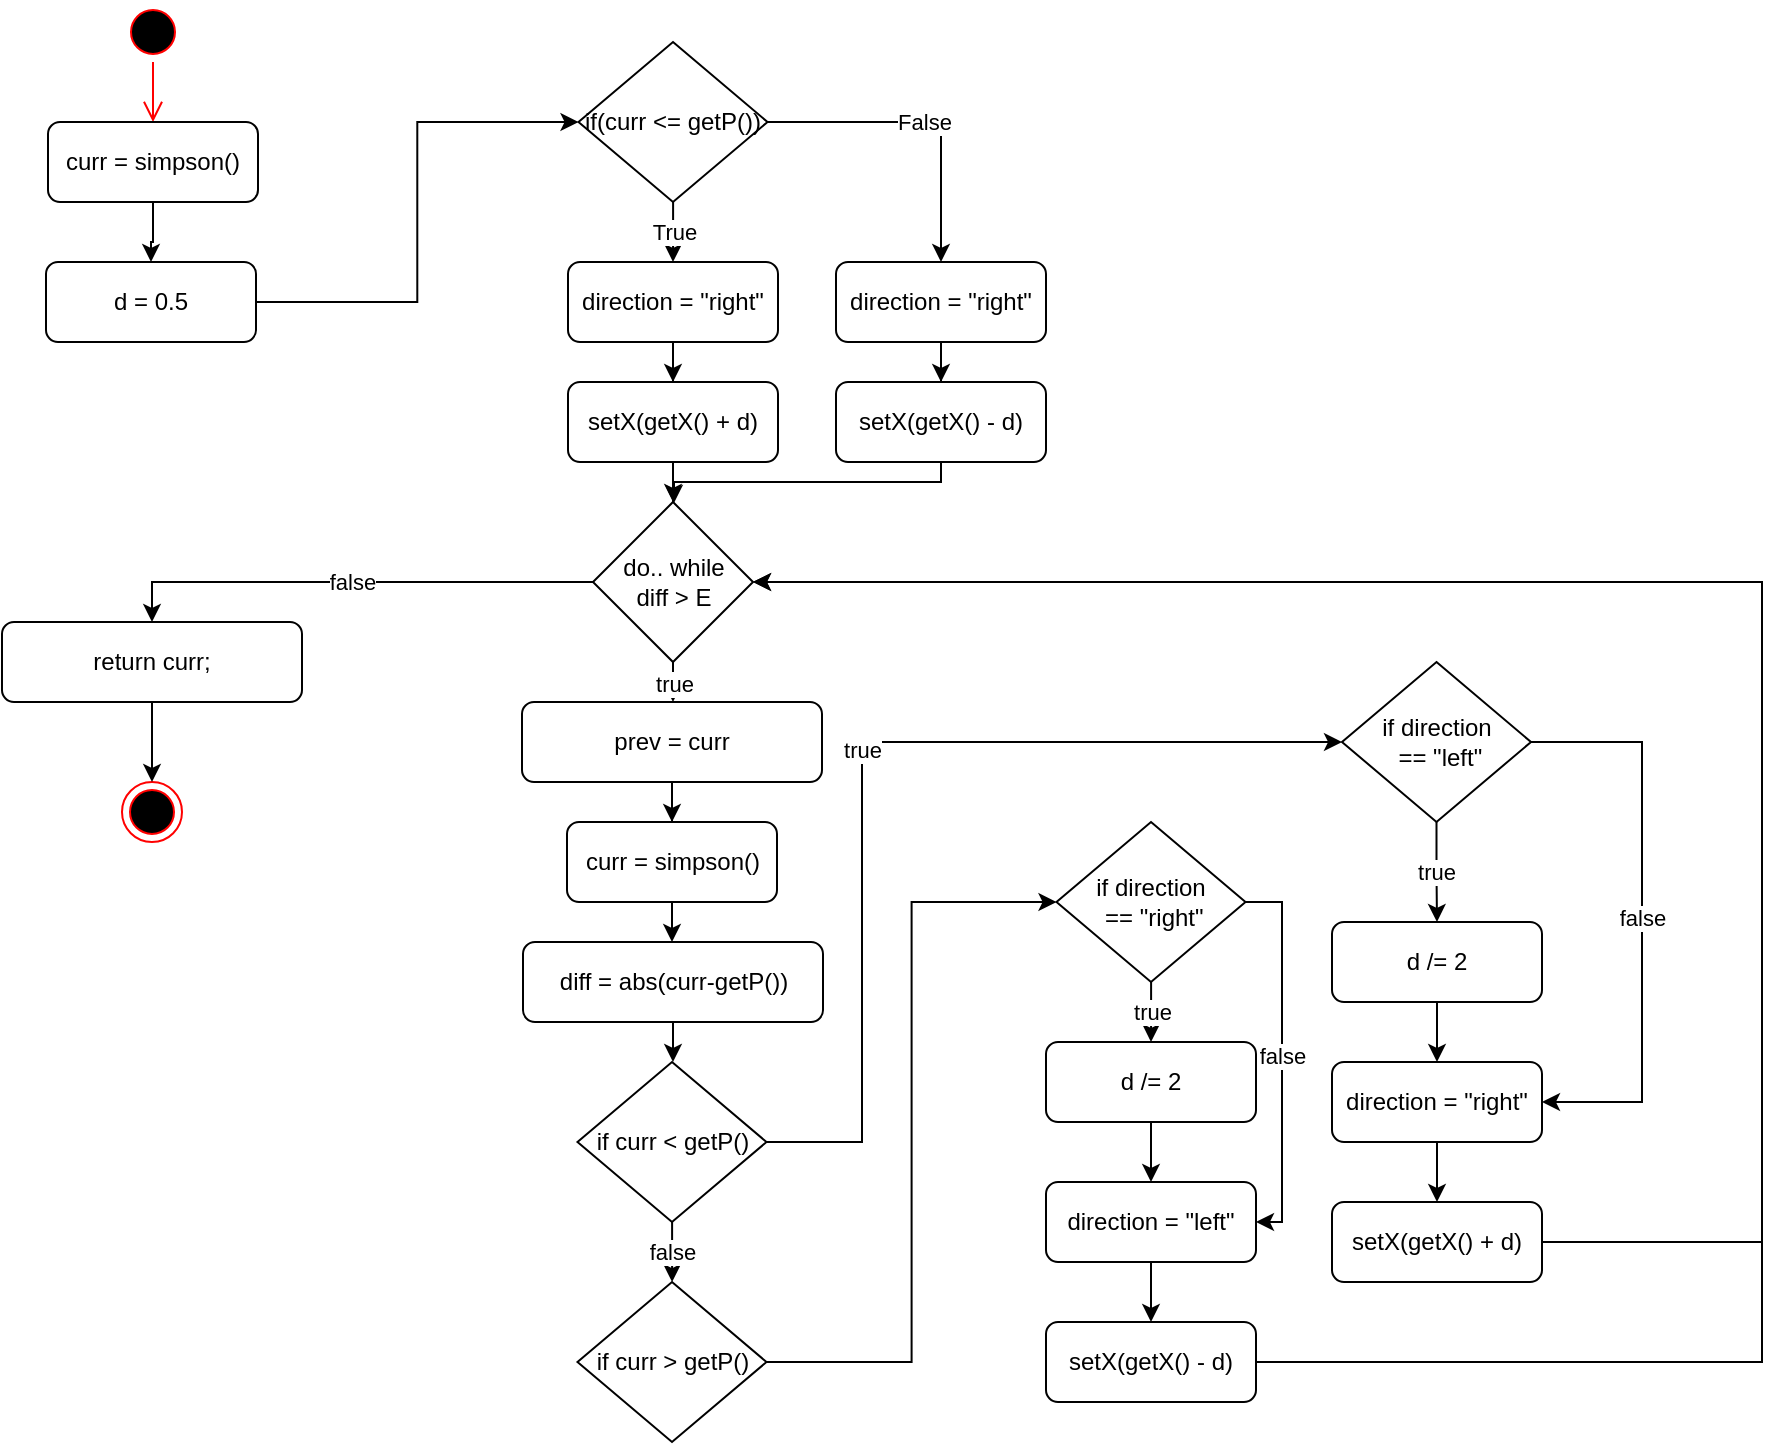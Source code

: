 <mxfile version="14.5.1" type="device" pages="3"><diagram id="oaTV6Ir0N88KlvQQcboj" name="approximate()"><mxGraphModel dx="1447" dy="948" grid="1" gridSize="10" guides="1" tooltips="1" connect="1" arrows="1" fold="1" page="1" pageScale="1" pageWidth="850" pageHeight="1100" math="0" shadow="0"><root><mxCell id="0"/><mxCell id="1" parent="0"/><mxCell id="blfq5vx8EWsmMbGA7beT-1" value="" style="ellipse;html=1;shape=endState;fillColor=#000000;strokeColor=#ff0000;" parent="1" vertex="1"><mxGeometry x="140" y="650" width="30" height="30" as="geometry"/></mxCell><mxCell id="blfq5vx8EWsmMbGA7beT-2" value="" style="ellipse;html=1;shape=startState;fillColor=#000000;strokeColor=#ff0000;" parent="1" vertex="1"><mxGeometry x="140.5" y="260" width="30" height="30" as="geometry"/></mxCell><mxCell id="blfq5vx8EWsmMbGA7beT-3" value="" style="edgeStyle=orthogonalEdgeStyle;html=1;verticalAlign=bottom;endArrow=open;endSize=8;strokeColor=#ff0000;entryX=0.5;entryY=0;entryDx=0;entryDy=0;" parent="1" source="blfq5vx8EWsmMbGA7beT-2" target="blfq5vx8EWsmMbGA7beT-4" edge="1"><mxGeometry relative="1" as="geometry"><mxPoint x="148.75" y="230" as="targetPoint"/></mxGeometry></mxCell><mxCell id="blfq5vx8EWsmMbGA7beT-9" style="edgeStyle=orthogonalEdgeStyle;rounded=0;orthogonalLoop=1;jettySize=auto;html=1;" parent="1" source="blfq5vx8EWsmMbGA7beT-4" target="blfq5vx8EWsmMbGA7beT-5" edge="1"><mxGeometry relative="1" as="geometry"/></mxCell><mxCell id="blfq5vx8EWsmMbGA7beT-4" value="curr = simpson()" style="rounded=1;whiteSpace=wrap;html=1;" parent="1" vertex="1"><mxGeometry x="103" y="320" width="105" height="40" as="geometry"/></mxCell><mxCell id="blfq5vx8EWsmMbGA7beT-20" style="edgeStyle=orthogonalEdgeStyle;rounded=0;orthogonalLoop=1;jettySize=auto;html=1;entryX=0;entryY=0.5;entryDx=0;entryDy=0;" parent="1" source="blfq5vx8EWsmMbGA7beT-5" target="xNlffjlv7lJzPDLzJxzF-3" edge="1"><mxGeometry relative="1" as="geometry"><mxPoint x="155.5" y="460" as="targetPoint"/></mxGeometry></mxCell><mxCell id="blfq5vx8EWsmMbGA7beT-5" value="d = 0.5" style="rounded=1;whiteSpace=wrap;html=1;" parent="1" vertex="1"><mxGeometry x="102" y="390" width="105" height="40" as="geometry"/></mxCell><mxCell id="blfq5vx8EWsmMbGA7beT-13" style="edgeStyle=orthogonalEdgeStyle;rounded=0;orthogonalLoop=1;jettySize=auto;html=1;" parent="1" source="blfq5vx8EWsmMbGA7beT-11" target="blfq5vx8EWsmMbGA7beT-1" edge="1"><mxGeometry relative="1" as="geometry"/></mxCell><mxCell id="blfq5vx8EWsmMbGA7beT-11" value="return curr;" style="rounded=1;whiteSpace=wrap;html=1;" parent="1" vertex="1"><mxGeometry x="80" y="570" width="150" height="40" as="geometry"/></mxCell><mxCell id="blfq5vx8EWsmMbGA7beT-38" value="true" style="edgeStyle=orthogonalEdgeStyle;rounded=0;orthogonalLoop=1;jettySize=auto;html=1;entryX=0.5;entryY=0;entryDx=0;entryDy=0;" parent="1" source="blfq5vx8EWsmMbGA7beT-16" target="blfq5vx8EWsmMbGA7beT-33" edge="1"><mxGeometry relative="1" as="geometry"/></mxCell><mxCell id="blfq5vx8EWsmMbGA7beT-68" value="false" style="edgeStyle=orthogonalEdgeStyle;rounded=0;orthogonalLoop=1;jettySize=auto;html=1;entryX=0.5;entryY=0;entryDx=0;entryDy=0;" parent="1" source="blfq5vx8EWsmMbGA7beT-16" target="blfq5vx8EWsmMbGA7beT-11" edge="1"><mxGeometry relative="1" as="geometry"/></mxCell><mxCell id="blfq5vx8EWsmMbGA7beT-16" value="&amp;nbsp; &amp;nbsp;do.. while&amp;nbsp; &amp;nbsp; diff &amp;gt; E" style="rhombus;whiteSpace=wrap;html=1;" parent="1" vertex="1"><mxGeometry x="375.5" y="510" width="80" height="80" as="geometry"/></mxCell><mxCell id="blfq5vx8EWsmMbGA7beT-40" style="edgeStyle=orthogonalEdgeStyle;rounded=0;orthogonalLoop=1;jettySize=auto;html=1;" parent="1" source="blfq5vx8EWsmMbGA7beT-33" target="blfq5vx8EWsmMbGA7beT-39" edge="1"><mxGeometry relative="1" as="geometry"/></mxCell><mxCell id="blfq5vx8EWsmMbGA7beT-33" value="prev = curr" style="rounded=1;whiteSpace=wrap;html=1;" parent="1" vertex="1"><mxGeometry x="340" y="610" width="150" height="40" as="geometry"/></mxCell><mxCell id="xNlffjlv7lJzPDLzJxzF-15" style="edgeStyle=orthogonalEdgeStyle;rounded=0;orthogonalLoop=1;jettySize=auto;html=1;" parent="1" source="blfq5vx8EWsmMbGA7beT-39" target="xNlffjlv7lJzPDLzJxzF-14" edge="1"><mxGeometry relative="1" as="geometry"/></mxCell><mxCell id="blfq5vx8EWsmMbGA7beT-39" value="curr = simpson()" style="rounded=1;whiteSpace=wrap;html=1;" parent="1" vertex="1"><mxGeometry x="362.5" y="670" width="105" height="40" as="geometry"/></mxCell><mxCell id="blfq5vx8EWsmMbGA7beT-44" value="false" style="edgeStyle=orthogonalEdgeStyle;rounded=0;orthogonalLoop=1;jettySize=auto;html=1;" parent="1" source="blfq5vx8EWsmMbGA7beT-41" target="blfq5vx8EWsmMbGA7beT-42" edge="1"><mxGeometry relative="1" as="geometry"/></mxCell><mxCell id="blfq5vx8EWsmMbGA7beT-47" value="true" style="edgeStyle=orthogonalEdgeStyle;rounded=0;orthogonalLoop=1;jettySize=auto;html=1;entryX=0;entryY=0.5;entryDx=0;entryDy=0;exitX=1;exitY=0.5;exitDx=0;exitDy=0;" parent="1" source="blfq5vx8EWsmMbGA7beT-41" target="blfq5vx8EWsmMbGA7beT-46" edge="1"><mxGeometry relative="1" as="geometry"><Array as="points"><mxPoint x="510" y="830"/><mxPoint x="510" y="630"/></Array></mxGeometry></mxCell><mxCell id="blfq5vx8EWsmMbGA7beT-41" value="if curr &amp;lt; getP()" style="rhombus;whiteSpace=wrap;html=1;" parent="1" vertex="1"><mxGeometry x="367.75" y="790" width="94.5" height="80" as="geometry"/></mxCell><mxCell id="blfq5vx8EWsmMbGA7beT-51" style="edgeStyle=orthogonalEdgeStyle;rounded=0;orthogonalLoop=1;jettySize=auto;html=1;entryX=0;entryY=0.5;entryDx=0;entryDy=0;" parent="1" source="blfq5vx8EWsmMbGA7beT-42" target="blfq5vx8EWsmMbGA7beT-49" edge="1"><mxGeometry relative="1" as="geometry"/></mxCell><mxCell id="blfq5vx8EWsmMbGA7beT-42" value="if curr &amp;gt; getP()" style="rhombus;whiteSpace=wrap;html=1;" parent="1" vertex="1"><mxGeometry x="367.75" y="900" width="94.5" height="80" as="geometry"/></mxCell><mxCell id="blfq5vx8EWsmMbGA7beT-56" style="edgeStyle=orthogonalEdgeStyle;rounded=0;orthogonalLoop=1;jettySize=auto;html=1;entryX=0.5;entryY=0;entryDx=0;entryDy=0;" parent="1" source="blfq5vx8EWsmMbGA7beT-45" target="blfq5vx8EWsmMbGA7beT-55" edge="1"><mxGeometry relative="1" as="geometry"/></mxCell><mxCell id="blfq5vx8EWsmMbGA7beT-45" value="d /= 2" style="rounded=1;whiteSpace=wrap;html=1;" parent="1" vertex="1"><mxGeometry x="745" y="720" width="105" height="40" as="geometry"/></mxCell><mxCell id="blfq5vx8EWsmMbGA7beT-50" value="true" style="edgeStyle=orthogonalEdgeStyle;rounded=0;orthogonalLoop=1;jettySize=auto;html=1;" parent="1" source="blfq5vx8EWsmMbGA7beT-46" target="blfq5vx8EWsmMbGA7beT-45" edge="1"><mxGeometry relative="1" as="geometry"/></mxCell><mxCell id="blfq5vx8EWsmMbGA7beT-60" value="false" style="edgeStyle=orthogonalEdgeStyle;rounded=0;orthogonalLoop=1;jettySize=auto;html=1;entryX=1;entryY=0.5;entryDx=0;entryDy=0;" parent="1" source="blfq5vx8EWsmMbGA7beT-46" target="blfq5vx8EWsmMbGA7beT-55" edge="1"><mxGeometry relative="1" as="geometry"><Array as="points"><mxPoint x="900" y="630"/><mxPoint x="900" y="810"/></Array></mxGeometry></mxCell><mxCell id="blfq5vx8EWsmMbGA7beT-46" value="if direction&lt;br&gt;&amp;nbsp;== &quot;left&quot;" style="rhombus;whiteSpace=wrap;html=1;" parent="1" vertex="1"><mxGeometry x="750" y="590" width="94.5" height="80" as="geometry"/></mxCell><mxCell id="blfq5vx8EWsmMbGA7beT-54" value="true" style="edgeStyle=orthogonalEdgeStyle;rounded=0;orthogonalLoop=1;jettySize=auto;html=1;entryX=0.5;entryY=0;entryDx=0;entryDy=0;" parent="1" source="blfq5vx8EWsmMbGA7beT-49" target="blfq5vx8EWsmMbGA7beT-53" edge="1"><mxGeometry relative="1" as="geometry"/></mxCell><mxCell id="blfq5vx8EWsmMbGA7beT-59" value="false" style="edgeStyle=orthogonalEdgeStyle;rounded=0;orthogonalLoop=1;jettySize=auto;html=1;entryX=1;entryY=0.5;entryDx=0;entryDy=0;" parent="1" source="blfq5vx8EWsmMbGA7beT-49" target="blfq5vx8EWsmMbGA7beT-57" edge="1"><mxGeometry relative="1" as="geometry"><Array as="points"><mxPoint x="720" y="710"/><mxPoint x="720" y="870"/></Array></mxGeometry></mxCell><mxCell id="blfq5vx8EWsmMbGA7beT-49" value="if direction&lt;br&gt;&amp;nbsp;== &quot;right&quot;" style="rhombus;whiteSpace=wrap;html=1;" parent="1" vertex="1"><mxGeometry x="607.25" y="670" width="94.5" height="80" as="geometry"/></mxCell><mxCell id="blfq5vx8EWsmMbGA7beT-58" style="edgeStyle=orthogonalEdgeStyle;rounded=0;orthogonalLoop=1;jettySize=auto;html=1;entryX=0.5;entryY=0;entryDx=0;entryDy=0;" parent="1" source="blfq5vx8EWsmMbGA7beT-53" target="blfq5vx8EWsmMbGA7beT-57" edge="1"><mxGeometry relative="1" as="geometry"/></mxCell><mxCell id="blfq5vx8EWsmMbGA7beT-53" value="d /= 2" style="rounded=1;whiteSpace=wrap;html=1;" parent="1" vertex="1"><mxGeometry x="602" y="780" width="105" height="40" as="geometry"/></mxCell><mxCell id="blfq5vx8EWsmMbGA7beT-71" style="edgeStyle=orthogonalEdgeStyle;rounded=0;orthogonalLoop=1;jettySize=auto;html=1;" parent="1" source="blfq5vx8EWsmMbGA7beT-55" target="blfq5vx8EWsmMbGA7beT-61" edge="1"><mxGeometry relative="1" as="geometry"/></mxCell><mxCell id="blfq5vx8EWsmMbGA7beT-55" value="direction = &quot;right&quot;" style="rounded=1;whiteSpace=wrap;html=1;" parent="1" vertex="1"><mxGeometry x="745" y="790" width="105" height="40" as="geometry"/></mxCell><mxCell id="blfq5vx8EWsmMbGA7beT-64" style="edgeStyle=orthogonalEdgeStyle;rounded=0;orthogonalLoop=1;jettySize=auto;html=1;" parent="1" source="blfq5vx8EWsmMbGA7beT-57" target="blfq5vx8EWsmMbGA7beT-62" edge="1"><mxGeometry relative="1" as="geometry"/></mxCell><mxCell id="blfq5vx8EWsmMbGA7beT-57" value="direction = &quot;left&quot;" style="rounded=1;whiteSpace=wrap;html=1;" parent="1" vertex="1"><mxGeometry x="602" y="850" width="105" height="40" as="geometry"/></mxCell><mxCell id="xNlffjlv7lJzPDLzJxzF-17" style="edgeStyle=orthogonalEdgeStyle;rounded=0;orthogonalLoop=1;jettySize=auto;html=1;entryX=1;entryY=0.5;entryDx=0;entryDy=0;" parent="1" source="blfq5vx8EWsmMbGA7beT-61" target="blfq5vx8EWsmMbGA7beT-16" edge="1"><mxGeometry relative="1" as="geometry"><Array as="points"><mxPoint x="960" y="880"/><mxPoint x="960" y="550"/></Array></mxGeometry></mxCell><mxCell id="blfq5vx8EWsmMbGA7beT-61" value="setX(getX() + d)" style="rounded=1;whiteSpace=wrap;html=1;" parent="1" vertex="1"><mxGeometry x="745" y="860" width="105" height="40" as="geometry"/></mxCell><mxCell id="blfq5vx8EWsmMbGA7beT-65" style="edgeStyle=orthogonalEdgeStyle;rounded=0;orthogonalLoop=1;jettySize=auto;html=1;entryX=1;entryY=0.5;entryDx=0;entryDy=0;" parent="1" source="blfq5vx8EWsmMbGA7beT-62" target="blfq5vx8EWsmMbGA7beT-16" edge="1"><mxGeometry relative="1" as="geometry"><mxPoint x="654.5" y="1000" as="targetPoint"/><Array as="points"><mxPoint x="960" y="940"/><mxPoint x="960" y="550"/></Array></mxGeometry></mxCell><mxCell id="blfq5vx8EWsmMbGA7beT-62" value="setX(getX() - d)" style="rounded=1;whiteSpace=wrap;html=1;" parent="1" vertex="1"><mxGeometry x="602" y="920" width="105" height="40" as="geometry"/></mxCell><mxCell id="xNlffjlv7lJzPDLzJxzF-6" value="True" style="edgeStyle=orthogonalEdgeStyle;rounded=0;orthogonalLoop=1;jettySize=auto;html=1;" parent="1" source="xNlffjlv7lJzPDLzJxzF-3" target="xNlffjlv7lJzPDLzJxzF-4" edge="1"><mxGeometry relative="1" as="geometry"/></mxCell><mxCell id="xNlffjlv7lJzPDLzJxzF-11" value="False" style="edgeStyle=orthogonalEdgeStyle;rounded=0;orthogonalLoop=1;jettySize=auto;html=1;entryX=0.5;entryY=0;entryDx=0;entryDy=0;" parent="1" source="xNlffjlv7lJzPDLzJxzF-3" target="xNlffjlv7lJzPDLzJxzF-9" edge="1"><mxGeometry relative="1" as="geometry"/></mxCell><mxCell id="xNlffjlv7lJzPDLzJxzF-3" value="if(curr &amp;lt;= getP())" style="rhombus;whiteSpace=wrap;html=1;" parent="1" vertex="1"><mxGeometry x="368.25" y="280" width="94.5" height="80" as="geometry"/></mxCell><mxCell id="xNlffjlv7lJzPDLzJxzF-7" style="edgeStyle=orthogonalEdgeStyle;rounded=0;orthogonalLoop=1;jettySize=auto;html=1;" parent="1" source="xNlffjlv7lJzPDLzJxzF-4" target="xNlffjlv7lJzPDLzJxzF-5" edge="1"><mxGeometry relative="1" as="geometry"/></mxCell><mxCell id="xNlffjlv7lJzPDLzJxzF-4" value="direction = &quot;right&quot;" style="rounded=1;whiteSpace=wrap;html=1;" parent="1" vertex="1"><mxGeometry x="363" y="390" width="105" height="40" as="geometry"/></mxCell><mxCell id="xNlffjlv7lJzPDLzJxzF-8" style="edgeStyle=orthogonalEdgeStyle;rounded=0;orthogonalLoop=1;jettySize=auto;html=1;" parent="1" source="xNlffjlv7lJzPDLzJxzF-5" target="blfq5vx8EWsmMbGA7beT-16" edge="1"><mxGeometry relative="1" as="geometry"/></mxCell><mxCell id="xNlffjlv7lJzPDLzJxzF-5" value="setX(getX() + d)" style="rounded=1;whiteSpace=wrap;html=1;" parent="1" vertex="1"><mxGeometry x="363" y="450" width="105" height="40" as="geometry"/></mxCell><mxCell id="xNlffjlv7lJzPDLzJxzF-12" style="edgeStyle=orthogonalEdgeStyle;rounded=0;orthogonalLoop=1;jettySize=auto;html=1;" parent="1" source="xNlffjlv7lJzPDLzJxzF-9" target="xNlffjlv7lJzPDLzJxzF-10" edge="1"><mxGeometry relative="1" as="geometry"/></mxCell><mxCell id="xNlffjlv7lJzPDLzJxzF-9" value="direction = &quot;right&quot;" style="rounded=1;whiteSpace=wrap;html=1;" parent="1" vertex="1"><mxGeometry x="497" y="390" width="105" height="40" as="geometry"/></mxCell><mxCell id="xNlffjlv7lJzPDLzJxzF-13" style="edgeStyle=orthogonalEdgeStyle;rounded=0;orthogonalLoop=1;jettySize=auto;html=1;" parent="1" source="xNlffjlv7lJzPDLzJxzF-10" target="blfq5vx8EWsmMbGA7beT-16" edge="1"><mxGeometry relative="1" as="geometry"><Array as="points"><mxPoint x="550" y="500"/><mxPoint x="416" y="500"/></Array></mxGeometry></mxCell><mxCell id="xNlffjlv7lJzPDLzJxzF-10" value="setX(getX() - d)" style="rounded=1;whiteSpace=wrap;html=1;" parent="1" vertex="1"><mxGeometry x="497" y="450" width="105" height="40" as="geometry"/></mxCell><mxCell id="xNlffjlv7lJzPDLzJxzF-16" style="edgeStyle=orthogonalEdgeStyle;rounded=0;orthogonalLoop=1;jettySize=auto;html=1;" parent="1" source="xNlffjlv7lJzPDLzJxzF-14" target="blfq5vx8EWsmMbGA7beT-41" edge="1"><mxGeometry relative="1" as="geometry"/></mxCell><mxCell id="xNlffjlv7lJzPDLzJxzF-14" value="diff = abs(curr-getP())" style="rounded=1;whiteSpace=wrap;html=1;" parent="1" vertex="1"><mxGeometry x="340.5" y="730" width="150" height="40" as="geometry"/></mxCell></root></mxGraphModel></diagram><diagram name="Page-1" id="QRAjHtvRSMurgxlhlwwO"><mxGraphModel dx="868" dy="569" grid="1" gridSize="10" guides="1" tooltips="1" connect="1" arrows="1" fold="1" page="1" pageScale="1" pageWidth="850" pageHeight="1100" math="0" shadow="0"><root><mxCell id="0"/><mxCell id="1" parent="0"/><mxCell id="6PI9_STZwOecoc4hmLya-2" value="" style="ellipse;html=1;shape=startState;fillColor=#000000;strokeColor=#ff0000;" parent="1" vertex="1"><mxGeometry x="305" y="150" width="30" height="30" as="geometry"/></mxCell><mxCell id="6PI9_STZwOecoc4hmLya-3" value="" style="edgeStyle=orthogonalEdgeStyle;html=1;verticalAlign=bottom;endArrow=open;endSize=8;strokeColor=#ff0000;entryX=0.5;entryY=0;entryDx=0;entryDy=0;" parent="1" source="6PI9_STZwOecoc4hmLya-2" target="6PI9_STZwOecoc4hmLya-8" edge="1"><mxGeometry relative="1" as="geometry"><mxPoint x="705" y="470" as="targetPoint"/></mxGeometry></mxCell><mxCell id="6PI9_STZwOecoc4hmLya-7" value="" style="ellipse;html=1;shape=endState;fillColor=#000000;strokeColor=#ff0000;" parent="1" vertex="1"><mxGeometry x="305" y="690" width="30" height="30" as="geometry"/></mxCell><mxCell id="6PI9_STZwOecoc4hmLya-19" style="edgeStyle=orthogonalEdgeStyle;rounded=0;orthogonalLoop=1;jettySize=auto;html=1;" parent="1" source="6PI9_STZwOecoc4hmLya-8" target="6PI9_STZwOecoc4hmLya-9" edge="1"><mxGeometry relative="1" as="geometry"/></mxCell><mxCell id="6PI9_STZwOecoc4hmLya-8" value="Declarar io" style="rounded=1;whiteSpace=wrap;html=1;" parent="1" vertex="1"><mxGeometry x="260" y="230" width="120" height="40" as="geometry"/></mxCell><mxCell id="6PI9_STZwOecoc4hmLya-18" style="edgeStyle=orthogonalEdgeStyle;rounded=0;orthogonalLoop=1;jettySize=auto;html=1;entryX=0.5;entryY=0;entryDx=0;entryDy=0;" parent="1" source="6PI9_STZwOecoc4hmLya-9" target="6PI9_STZwOecoc4hmLya-10" edge="1"><mxGeometry relative="1" as="geometry"/></mxCell><mxCell id="6PI9_STZwOecoc4hmLya-9" value="io.read" style="rounded=1;whiteSpace=wrap;html=1;" parent="1" vertex="1"><mxGeometry x="260" y="290" width="120" height="40" as="geometry"/></mxCell><mxCell id="6PI9_STZwOecoc4hmLya-17" style="edgeStyle=orthogonalEdgeStyle;rounded=0;orthogonalLoop=1;jettySize=auto;html=1;" parent="1" source="6PI9_STZwOecoc4hmLya-10" target="6PI9_STZwOecoc4hmLya-11" edge="1"><mxGeometry relative="1" as="geometry"/></mxCell><mxCell id="6PI9_STZwOecoc4hmLya-10" value="Declarar clac(io.getP(), io.getDOF())" style="rounded=1;whiteSpace=wrap;html=1;" parent="1" vertex="1"><mxGeometry x="260" y="360" width="120" height="60" as="geometry"/></mxCell><mxCell id="6PI9_STZwOecoc4hmLya-16" style="edgeStyle=orthogonalEdgeStyle;rounded=0;orthogonalLoop=1;jettySize=auto;html=1;" parent="1" source="6PI9_STZwOecoc4hmLya-11" target="6PI9_STZwOecoc4hmLya-12" edge="1"><mxGeometry relative="1" as="geometry"/></mxCell><mxCell id="6PI9_STZwOecoc4hmLya-11" value="io.setP(calc.getX())" style="rounded=1;whiteSpace=wrap;html=1;" parent="1" vertex="1"><mxGeometry x="260" y="450" width="120" height="40" as="geometry"/></mxCell><mxCell id="6PI9_STZwOecoc4hmLya-15" style="edgeStyle=orthogonalEdgeStyle;rounded=0;orthogonalLoop=1;jettySize=auto;html=1;entryX=0.5;entryY=0;entryDx=0;entryDy=0;" parent="1" source="6PI9_STZwOecoc4hmLya-12" target="6PI9_STZwOecoc4hmLya-13" edge="1"><mxGeometry relative="1" as="geometry"/></mxCell><mxCell id="6PI9_STZwOecoc4hmLya-12" value="io.print()" style="rounded=1;whiteSpace=wrap;html=1;" parent="1" vertex="1"><mxGeometry x="260" y="530" width="120" height="40" as="geometry"/></mxCell><mxCell id="6PI9_STZwOecoc4hmLya-14" style="edgeStyle=orthogonalEdgeStyle;rounded=0;orthogonalLoop=1;jettySize=auto;html=1;entryX=0.5;entryY=0;entryDx=0;entryDy=0;" parent="1" source="6PI9_STZwOecoc4hmLya-13" target="6PI9_STZwOecoc4hmLya-7" edge="1"><mxGeometry relative="1" as="geometry"/></mxCell><mxCell id="6PI9_STZwOecoc4hmLya-13" value="return 0" style="rounded=1;whiteSpace=wrap;html=1;" parent="1" vertex="1"><mxGeometry x="260" y="610" width="120" height="40" as="geometry"/></mxCell></root></mxGraphModel></diagram><diagram name="Page-2" id="DGl3CeL17RBa9KtkdigJ"><mxGraphModel dx="1422" dy="837" grid="1" gridSize="10" guides="1" tooltips="1" connect="1" arrows="1" fold="1" page="1" pageScale="1" pageWidth="850" pageHeight="1100" math="0" shadow="0"><root><mxCell id="AUQLOQWUoeoLkGWobY6A-0"/><mxCell id="AUQLOQWUoeoLkGWobY6A-1" parent="AUQLOQWUoeoLkGWobY6A-0"/><mxCell id="AUQLOQWUoeoLkGWobY6A-2" value="" style="ellipse;html=1;shape=startState;fillColor=#000000;strokeColor=#ff0000;" parent="AUQLOQWUoeoLkGWobY6A-1" vertex="1"><mxGeometry x="305" y="150" width="30" height="30" as="geometry"/></mxCell><mxCell id="AUQLOQWUoeoLkGWobY6A-3" value="" style="edgeStyle=orthogonalEdgeStyle;html=1;verticalAlign=bottom;endArrow=open;endSize=8;strokeColor=#ff0000;entryX=0.5;entryY=0;entryDx=0;entryDy=0;" parent="AUQLOQWUoeoLkGWobY6A-1" source="AUQLOQWUoeoLkGWobY6A-2" target="AUQLOQWUoeoLkGWobY6A-6" edge="1"><mxGeometry relative="1" as="geometry"><mxPoint x="705" y="470" as="targetPoint"/></mxGeometry></mxCell><mxCell id="AUQLOQWUoeoLkGWobY6A-4" value="" style="ellipse;html=1;shape=endState;fillColor=#000000;strokeColor=#ff0000;" parent="AUQLOQWUoeoLkGWobY6A-1" vertex="1"><mxGeometry x="305" y="690" width="30" height="30" as="geometry"/></mxCell><mxCell id="AUQLOQWUoeoLkGWobY6A-5" style="edgeStyle=orthogonalEdgeStyle;rounded=0;orthogonalLoop=1;jettySize=auto;html=1;" parent="AUQLOQWUoeoLkGWobY6A-1" source="AUQLOQWUoeoLkGWobY6A-6" target="AUQLOQWUoeoLkGWobY6A-8" edge="1"><mxGeometry relative="1" as="geometry"/></mxCell><mxCell id="AUQLOQWUoeoLkGWobY6A-6" value="setX(1.0)" style="rounded=1;whiteSpace=wrap;html=1;" parent="AUQLOQWUoeoLkGWobY6A-1" vertex="1"><mxGeometry x="260" y="230" width="120" height="40" as="geometry"/></mxCell><mxCell id="AUQLOQWUoeoLkGWobY6A-7" style="edgeStyle=orthogonalEdgeStyle;rounded=0;orthogonalLoop=1;jettySize=auto;html=1;entryX=0.5;entryY=0;entryDx=0;entryDy=0;" parent="AUQLOQWUoeoLkGWobY6A-1" source="AUQLOQWUoeoLkGWobY6A-8" target="AUQLOQWUoeoLkGWobY6A-10" edge="1"><mxGeometry relative="1" as="geometry"/></mxCell><mxCell id="AUQLOQWUoeoLkGWobY6A-8" value="d = 0.5" style="rounded=1;whiteSpace=wrap;html=1;" parent="AUQLOQWUoeoLkGWobY6A-1" vertex="1"><mxGeometry x="260" y="290" width="120" height="40" as="geometry"/></mxCell><mxCell id="AUQLOQWUoeoLkGWobY6A-9" style="edgeStyle=orthogonalEdgeStyle;rounded=0;orthogonalLoop=1;jettySize=auto;html=1;" parent="AUQLOQWUoeoLkGWobY6A-1" source="AUQLOQWUoeoLkGWobY6A-10" target="AUQLOQWUoeoLkGWobY6A-12" edge="1"><mxGeometry relative="1" as="geometry"/></mxCell><mxCell id="AUQLOQWUoeoLkGWobY6A-10" value="Declarar clac(io.getP(), io.getDOF())" style="rounded=1;whiteSpace=wrap;html=1;" parent="AUQLOQWUoeoLkGWobY6A-1" vertex="1"><mxGeometry x="260" y="360" width="120" height="60" as="geometry"/></mxCell><mxCell id="AUQLOQWUoeoLkGWobY6A-11" style="edgeStyle=orthogonalEdgeStyle;rounded=0;orthogonalLoop=1;jettySize=auto;html=1;" parent="AUQLOQWUoeoLkGWobY6A-1" source="AUQLOQWUoeoLkGWobY6A-12" target="AUQLOQWUoeoLkGWobY6A-14" edge="1"><mxGeometry relative="1" as="geometry"/></mxCell><mxCell id="AUQLOQWUoeoLkGWobY6A-12" value="io.setX(calc.getX())" style="rounded=1;whiteSpace=wrap;html=1;" parent="AUQLOQWUoeoLkGWobY6A-1" vertex="1"><mxGeometry x="260" y="450" width="120" height="40" as="geometry"/></mxCell><mxCell id="AUQLOQWUoeoLkGWobY6A-13" style="edgeStyle=orthogonalEdgeStyle;rounded=0;orthogonalLoop=1;jettySize=auto;html=1;entryX=0.5;entryY=0;entryDx=0;entryDy=0;" parent="AUQLOQWUoeoLkGWobY6A-1" source="AUQLOQWUoeoLkGWobY6A-14" target="AUQLOQWUoeoLkGWobY6A-16" edge="1"><mxGeometry relative="1" as="geometry"/></mxCell><mxCell id="AUQLOQWUoeoLkGWobY6A-14" value="io.print()" style="rounded=1;whiteSpace=wrap;html=1;" parent="AUQLOQWUoeoLkGWobY6A-1" vertex="1"><mxGeometry x="260" y="530" width="120" height="40" as="geometry"/></mxCell><mxCell id="AUQLOQWUoeoLkGWobY6A-15" style="edgeStyle=orthogonalEdgeStyle;rounded=0;orthogonalLoop=1;jettySize=auto;html=1;entryX=0.5;entryY=0;entryDx=0;entryDy=0;" parent="AUQLOQWUoeoLkGWobY6A-1" source="AUQLOQWUoeoLkGWobY6A-16" target="AUQLOQWUoeoLkGWobY6A-4" edge="1"><mxGeometry relative="1" as="geometry"/></mxCell><mxCell id="AUQLOQWUoeoLkGWobY6A-16" value="return 0" style="rounded=1;whiteSpace=wrap;html=1;" parent="AUQLOQWUoeoLkGWobY6A-1" vertex="1"><mxGeometry x="260" y="610" width="120" height="40" as="geometry"/></mxCell></root></mxGraphModel></diagram></mxfile>
